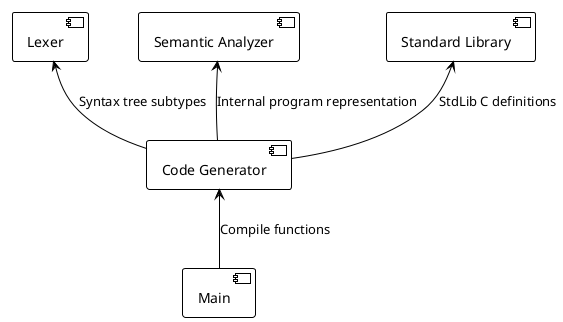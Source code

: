 @startuml
!theme plain
[Lexer] <-d- [Code Generator] : Syntax tree subtypes
[Semantic Analyzer] <-d- [Code Generator] : Internal program representation
[Standard Library] <-d- [Code Generator] : StdLib C definitions
[Main] -u-> [Code Generator] : Compile functions
@enduml


